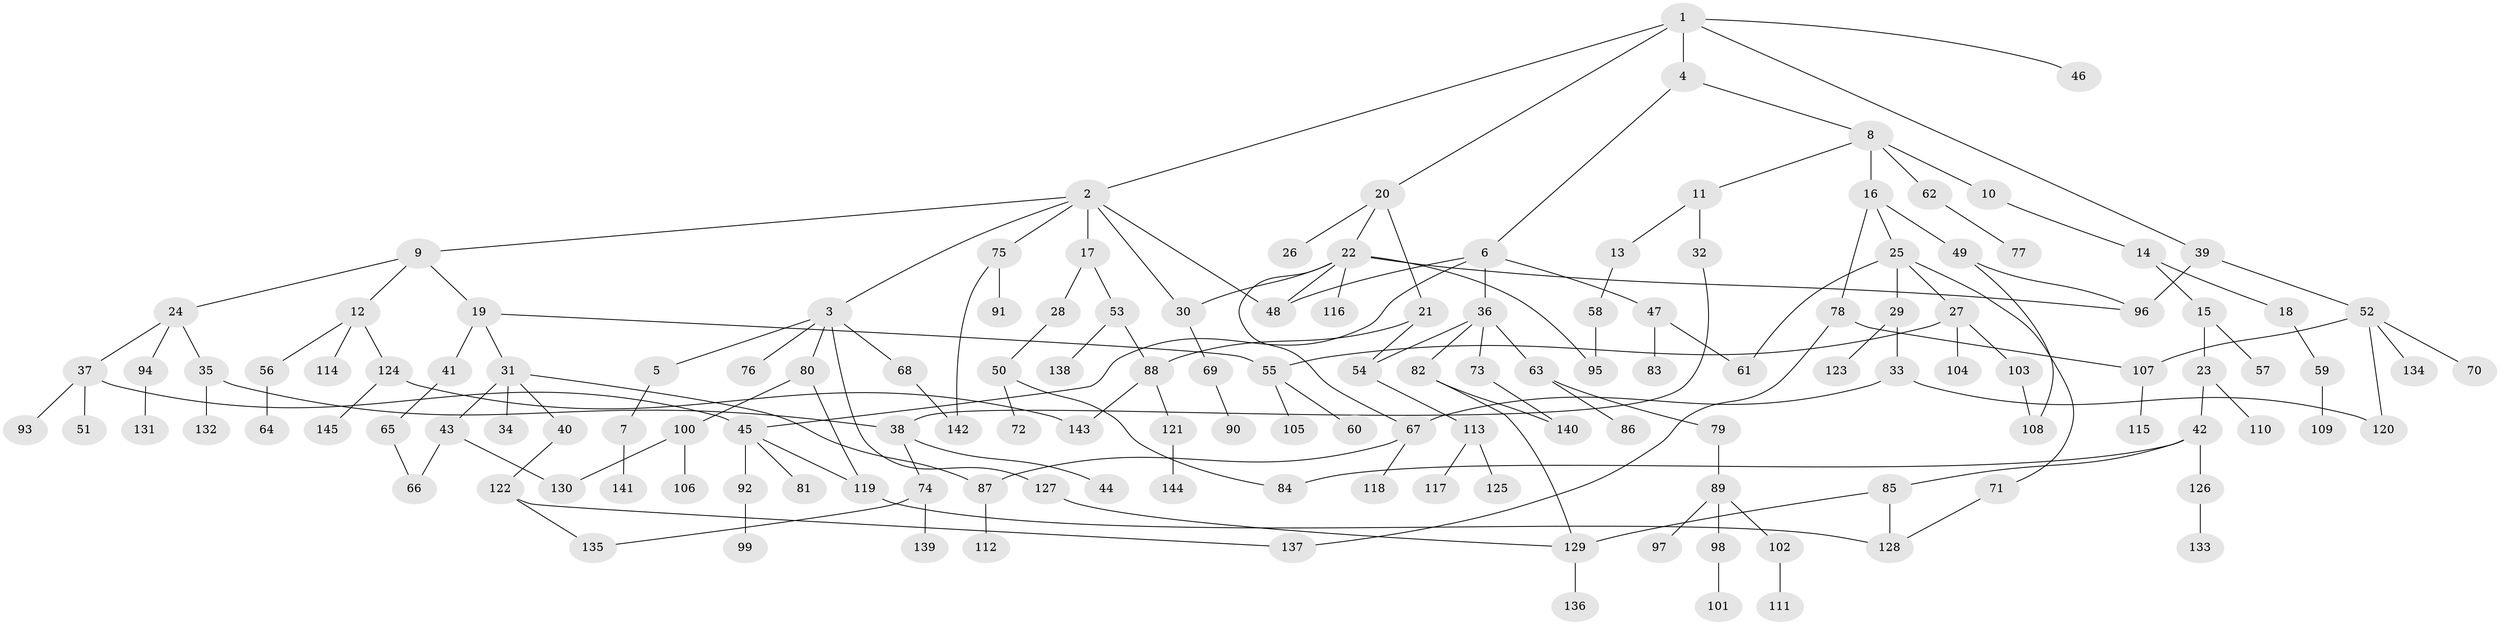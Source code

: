 // Generated by graph-tools (version 1.1) at 2025/10/02/27/25 16:10:52]
// undirected, 145 vertices, 174 edges
graph export_dot {
graph [start="1"]
  node [color=gray90,style=filled];
  1;
  2;
  3;
  4;
  5;
  6;
  7;
  8;
  9;
  10;
  11;
  12;
  13;
  14;
  15;
  16;
  17;
  18;
  19;
  20;
  21;
  22;
  23;
  24;
  25;
  26;
  27;
  28;
  29;
  30;
  31;
  32;
  33;
  34;
  35;
  36;
  37;
  38;
  39;
  40;
  41;
  42;
  43;
  44;
  45;
  46;
  47;
  48;
  49;
  50;
  51;
  52;
  53;
  54;
  55;
  56;
  57;
  58;
  59;
  60;
  61;
  62;
  63;
  64;
  65;
  66;
  67;
  68;
  69;
  70;
  71;
  72;
  73;
  74;
  75;
  76;
  77;
  78;
  79;
  80;
  81;
  82;
  83;
  84;
  85;
  86;
  87;
  88;
  89;
  90;
  91;
  92;
  93;
  94;
  95;
  96;
  97;
  98;
  99;
  100;
  101;
  102;
  103;
  104;
  105;
  106;
  107;
  108;
  109;
  110;
  111;
  112;
  113;
  114;
  115;
  116;
  117;
  118;
  119;
  120;
  121;
  122;
  123;
  124;
  125;
  126;
  127;
  128;
  129;
  130;
  131;
  132;
  133;
  134;
  135;
  136;
  137;
  138;
  139;
  140;
  141;
  142;
  143;
  144;
  145;
  1 -- 2;
  1 -- 4;
  1 -- 20;
  1 -- 39;
  1 -- 46;
  2 -- 3;
  2 -- 9;
  2 -- 17;
  2 -- 75;
  2 -- 30;
  2 -- 48;
  3 -- 5;
  3 -- 68;
  3 -- 76;
  3 -- 80;
  3 -- 127;
  4 -- 6;
  4 -- 8;
  5 -- 7;
  6 -- 36;
  6 -- 47;
  6 -- 48;
  6 -- 45;
  7 -- 141;
  8 -- 10;
  8 -- 11;
  8 -- 16;
  8 -- 62;
  9 -- 12;
  9 -- 19;
  9 -- 24;
  10 -- 14;
  11 -- 13;
  11 -- 32;
  12 -- 56;
  12 -- 114;
  12 -- 124;
  13 -- 58;
  14 -- 15;
  14 -- 18;
  15 -- 23;
  15 -- 57;
  16 -- 25;
  16 -- 49;
  16 -- 78;
  17 -- 28;
  17 -- 53;
  18 -- 59;
  19 -- 31;
  19 -- 41;
  19 -- 55;
  20 -- 21;
  20 -- 22;
  20 -- 26;
  21 -- 88;
  21 -- 54;
  22 -- 30;
  22 -- 48;
  22 -- 95;
  22 -- 116;
  22 -- 67;
  22 -- 96;
  23 -- 42;
  23 -- 110;
  24 -- 35;
  24 -- 37;
  24 -- 94;
  25 -- 27;
  25 -- 29;
  25 -- 71;
  25 -- 61;
  27 -- 55;
  27 -- 103;
  27 -- 104;
  28 -- 50;
  29 -- 33;
  29 -- 123;
  30 -- 69;
  31 -- 34;
  31 -- 40;
  31 -- 43;
  31 -- 87;
  32 -- 38;
  33 -- 67;
  33 -- 120;
  35 -- 38;
  35 -- 132;
  36 -- 54;
  36 -- 63;
  36 -- 73;
  36 -- 82;
  37 -- 45;
  37 -- 51;
  37 -- 93;
  38 -- 44;
  38 -- 74;
  39 -- 52;
  39 -- 96;
  40 -- 122;
  41 -- 65;
  42 -- 85;
  42 -- 126;
  42 -- 84;
  43 -- 130;
  43 -- 66;
  45 -- 81;
  45 -- 92;
  45 -- 119;
  47 -- 61;
  47 -- 83;
  49 -- 96;
  49 -- 108;
  50 -- 72;
  50 -- 84;
  52 -- 70;
  52 -- 134;
  52 -- 120;
  52 -- 107;
  53 -- 138;
  53 -- 88;
  54 -- 113;
  55 -- 60;
  55 -- 105;
  56 -- 64;
  58 -- 95;
  59 -- 109;
  62 -- 77;
  63 -- 79;
  63 -- 86;
  65 -- 66;
  67 -- 118;
  67 -- 87;
  68 -- 142;
  69 -- 90;
  71 -- 128;
  73 -- 140;
  74 -- 135;
  74 -- 139;
  75 -- 91;
  75 -- 142;
  78 -- 107;
  78 -- 137;
  79 -- 89;
  80 -- 100;
  80 -- 119;
  82 -- 129;
  82 -- 140;
  85 -- 128;
  85 -- 129;
  87 -- 112;
  88 -- 121;
  88 -- 143;
  89 -- 97;
  89 -- 98;
  89 -- 102;
  92 -- 99;
  94 -- 131;
  98 -- 101;
  100 -- 106;
  100 -- 130;
  102 -- 111;
  103 -- 108;
  107 -- 115;
  113 -- 117;
  113 -- 125;
  119 -- 128;
  121 -- 144;
  122 -- 137;
  122 -- 135;
  124 -- 145;
  124 -- 143;
  126 -- 133;
  127 -- 129;
  129 -- 136;
}
